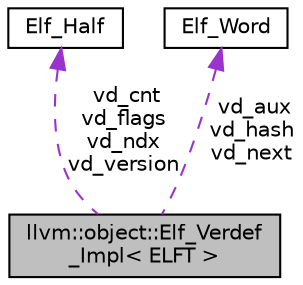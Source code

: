 digraph "llvm::object::Elf_Verdef_Impl&lt; ELFT &gt;"
{
 // LATEX_PDF_SIZE
  bgcolor="transparent";
  edge [fontname="Helvetica",fontsize="10",labelfontname="Helvetica",labelfontsize="10"];
  node [fontname="Helvetica",fontsize="10",shape="box"];
  Node1 [label="llvm::object::Elf_Verdef\l_Impl\< ELFT \>",height=0.2,width=0.4,color="black", fillcolor="grey75", style="filled", fontcolor="black",tooltip="Elf_Verdef: This is the structure of entries in the SHT_GNU_verdef section (.gnu.version_d)."];
  Node2 -> Node1 [dir="back",color="darkorchid3",fontsize="10",style="dashed",label=" vd_cnt\nvd_flags\nvd_ndx\nvd_version" ,fontname="Helvetica"];
  Node2 [label="Elf_Half",height=0.2,width=0.4,color="black",tooltip=" "];
  Node3 -> Node1 [dir="back",color="darkorchid3",fontsize="10",style="dashed",label=" vd_aux\nvd_hash\nvd_next" ,fontname="Helvetica"];
  Node3 [label="Elf_Word",height=0.2,width=0.4,color="black",tooltip=" "];
}
